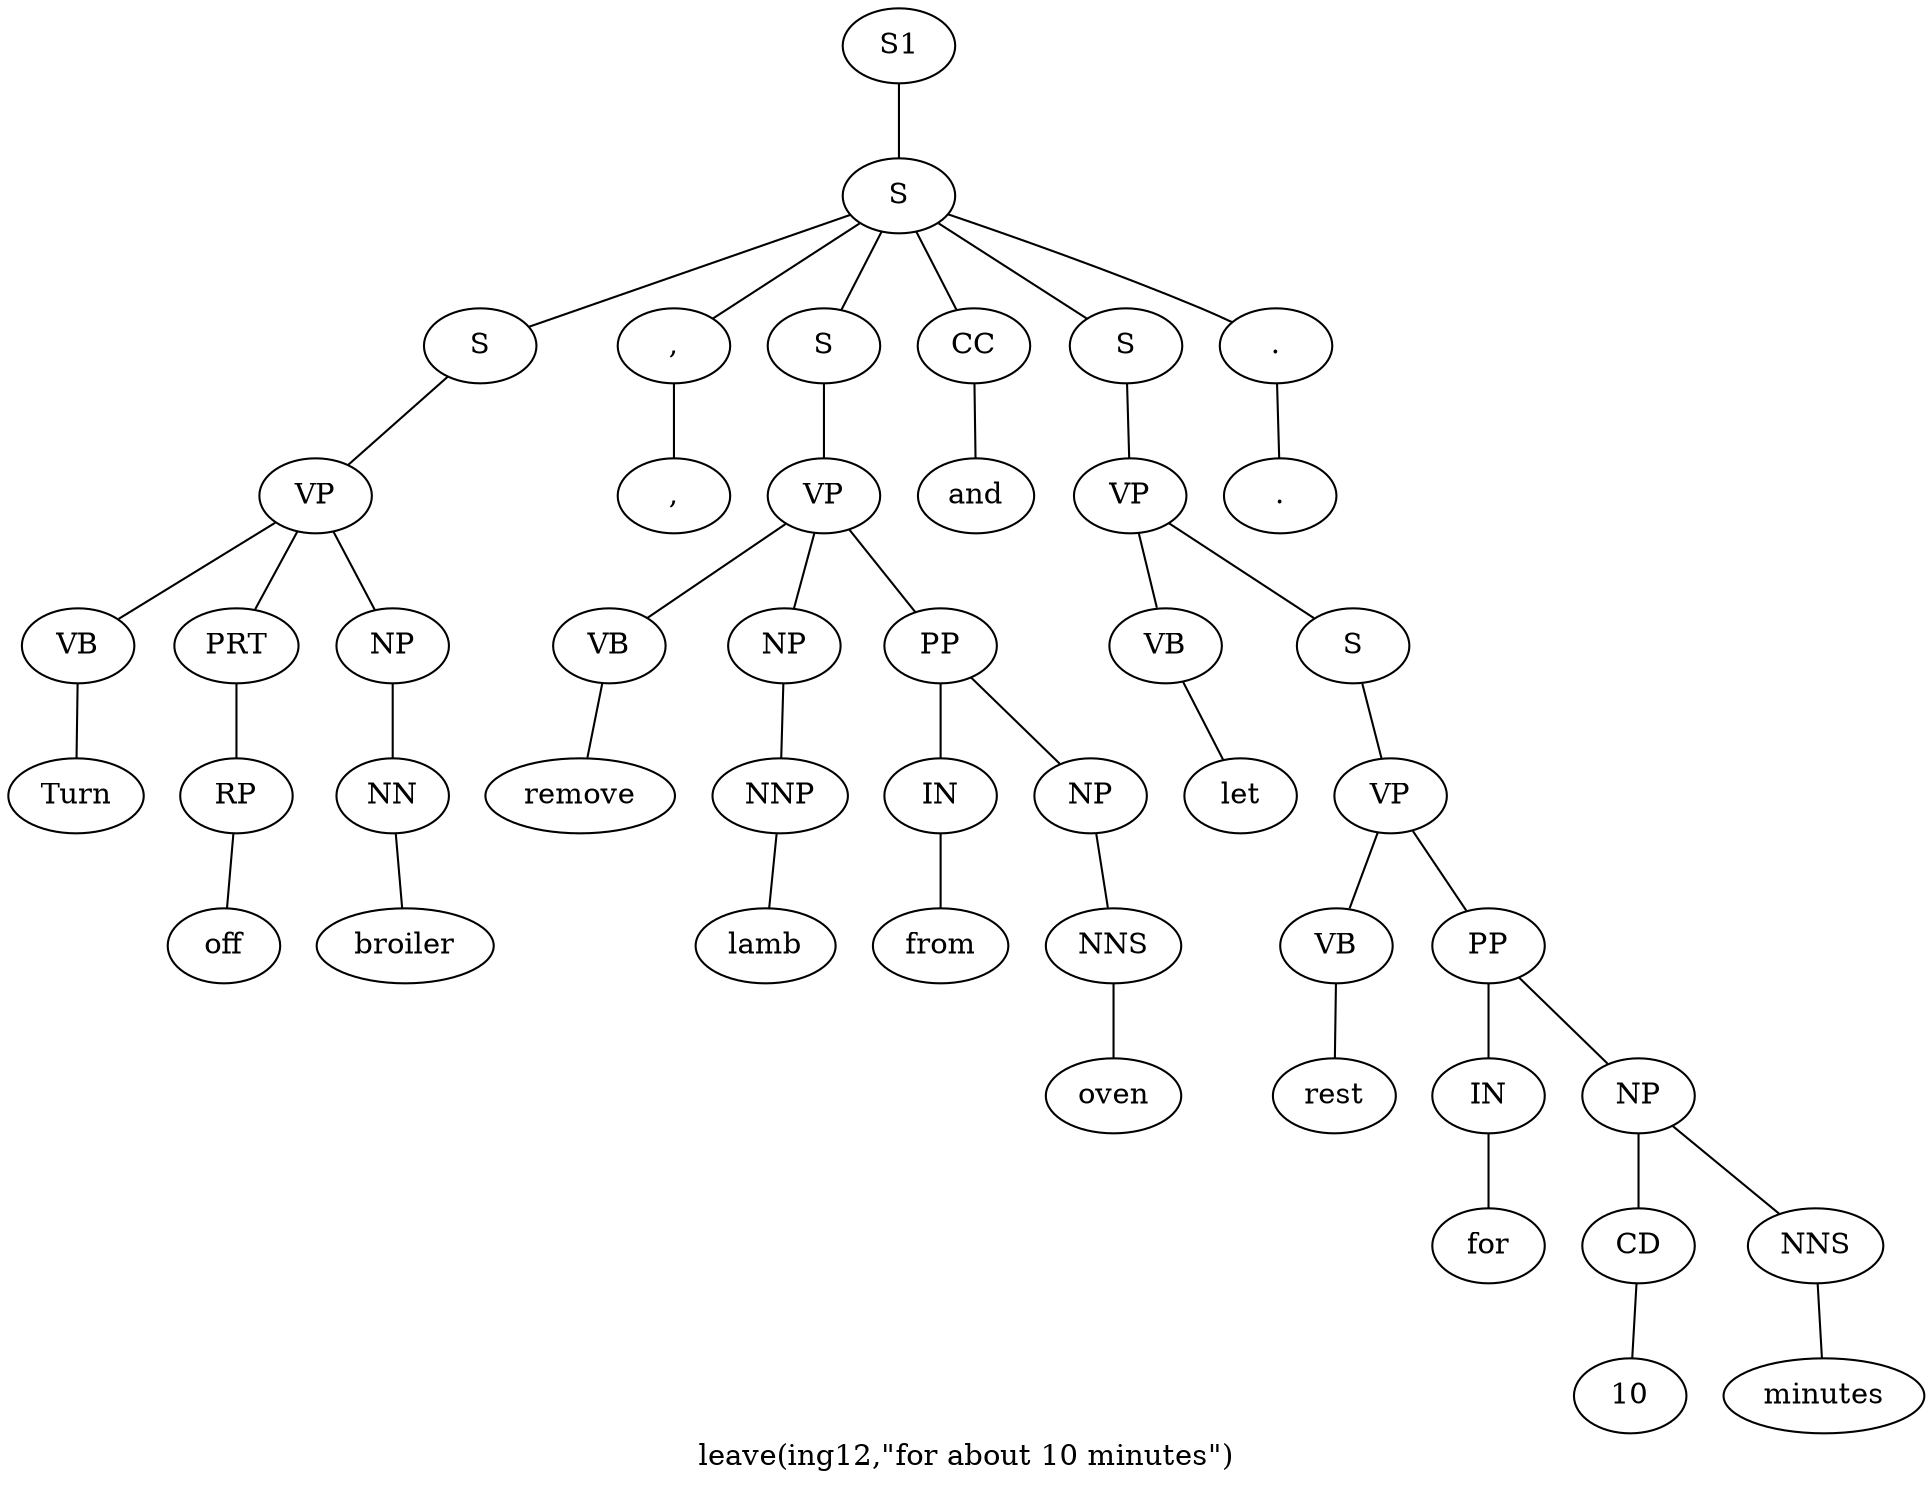 graph SyntaxGraph {
	label = "leave(ing12,\"for about 10 minutes\")";
	Node0 [label="S1"];
	Node1 [label="S"];
	Node2 [label="S"];
	Node3 [label="VP"];
	Node4 [label="VB"];
	Node5 [label="Turn"];
	Node6 [label="PRT"];
	Node7 [label="RP"];
	Node8 [label="off"];
	Node9 [label="NP"];
	Node10 [label="NN"];
	Node11 [label="broiler"];
	Node12 [label=","];
	Node13 [label=","];
	Node14 [label="S"];
	Node15 [label="VP"];
	Node16 [label="VB"];
	Node17 [label="remove"];
	Node18 [label="NP"];
	Node19 [label="NNP"];
	Node20 [label="lamb"];
	Node21 [label="PP"];
	Node22 [label="IN"];
	Node23 [label="from"];
	Node24 [label="NP"];
	Node25 [label="NNS"];
	Node26 [label="oven"];
	Node27 [label="CC"];
	Node28 [label="and"];
	Node29 [label="S"];
	Node30 [label="VP"];
	Node31 [label="VB"];
	Node32 [label="let"];
	Node33 [label="S"];
	Node34 [label="VP"];
	Node35 [label="VB"];
	Node36 [label="rest"];
	Node37 [label="PP"];
	Node38 [label="IN"];
	Node39 [label="for"];
	Node40 [label="NP"];
	Node41 [label="CD"];
	Node42 [label="10"];
	Node43 [label="NNS"];
	Node44 [label="minutes"];
	Node45 [label="."];
	Node46 [label="."];

	Node0 -- Node1;
	Node1 -- Node2;
	Node1 -- Node12;
	Node1 -- Node14;
	Node1 -- Node27;
	Node1 -- Node29;
	Node1 -- Node45;
	Node2 -- Node3;
	Node3 -- Node4;
	Node3 -- Node6;
	Node3 -- Node9;
	Node4 -- Node5;
	Node6 -- Node7;
	Node7 -- Node8;
	Node9 -- Node10;
	Node10 -- Node11;
	Node12 -- Node13;
	Node14 -- Node15;
	Node15 -- Node16;
	Node15 -- Node18;
	Node15 -- Node21;
	Node16 -- Node17;
	Node18 -- Node19;
	Node19 -- Node20;
	Node21 -- Node22;
	Node21 -- Node24;
	Node22 -- Node23;
	Node24 -- Node25;
	Node25 -- Node26;
	Node27 -- Node28;
	Node29 -- Node30;
	Node30 -- Node31;
	Node30 -- Node33;
	Node31 -- Node32;
	Node33 -- Node34;
	Node34 -- Node35;
	Node34 -- Node37;
	Node35 -- Node36;
	Node37 -- Node38;
	Node37 -- Node40;
	Node38 -- Node39;
	Node40 -- Node41;
	Node40 -- Node43;
	Node41 -- Node42;
	Node43 -- Node44;
	Node45 -- Node46;
}